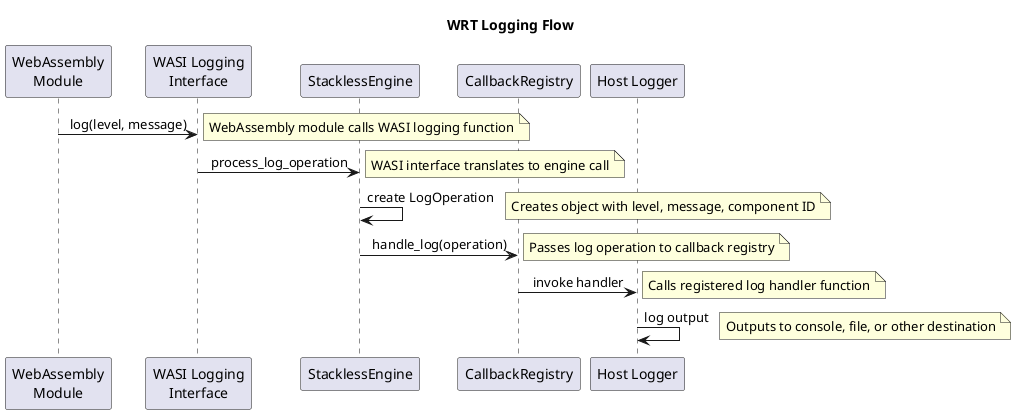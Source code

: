 @startuml
skinparam sequenceMessageAlign center

title WRT Logging Flow

participant "WebAssembly\nModule" as WASM
participant "WASI Logging\nInterface" as WASI
participant "StacklessEngine" as Engine
participant "CallbackRegistry" as Registry
participant "Host Logger" as Host

WASM -> WASI : log(level, message)
note right: WebAssembly module calls WASI logging function

WASI -> Engine : process_log_operation
note right: WASI interface translates to engine call

Engine -> Engine : create LogOperation
note right: Creates object with level, message, component ID

Engine -> Registry : handle_log(operation)
note right: Passes log operation to callback registry

Registry -> Host : invoke handler
note right: Calls registered log handler function

Host -> Host : log output
note right: Outputs to console, file, or other destination

@enduml